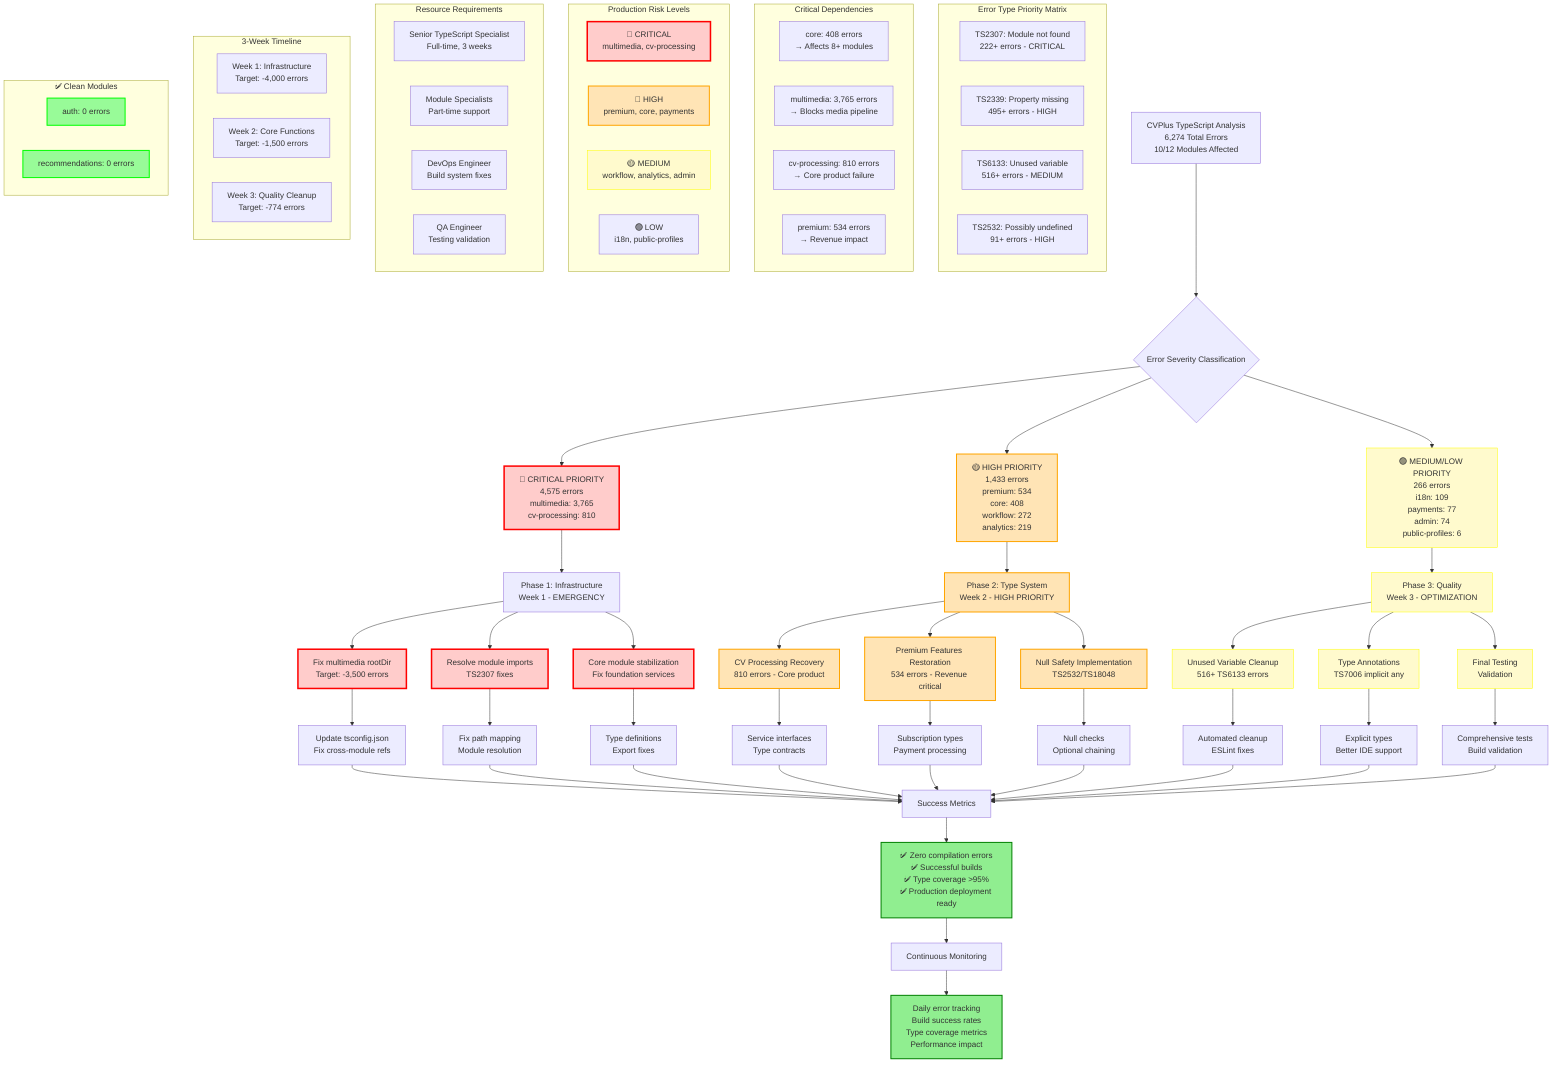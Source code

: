 %% CVPlus TypeScript Error Resolution Comprehensive Strategy
%% Author: Gil Klainert
%% Date: 2025-08-30

graph TD
    %% Current State Assessment
    A[CVPlus TypeScript Analysis<br/>6,274 Total Errors<br/>10/12 Modules Affected] --> B{Error Severity Classification}
    
    B --> C[🔴 CRITICAL PRIORITY<br/>4,575 errors<br/>multimedia: 3,765<br/>cv-processing: 810]
    B --> D[🟡 HIGH PRIORITY<br/>1,433 errors<br/>premium: 534<br/>core: 408<br/>workflow: 272<br/>analytics: 219]
    B --> E[🟢 MEDIUM/LOW PRIORITY<br/>266 errors<br/>i18n: 109<br/>payments: 77<br/>admin: 74<br/>public-profiles: 6]
    
    %% Phase 1: Infrastructure Stabilization
    C --> F[Phase 1: Infrastructure<br/>Week 1 - EMERGENCY]
    F --> G[Fix multimedia rootDir<br/>Target: -3,500 errors]
    F --> H[Resolve module imports<br/>TS2307 fixes]
    F --> I[Core module stabilization<br/>Fix foundation services]
    
    G --> G1[Update tsconfig.json<br/>Fix cross-module refs]
    H --> H1[Fix path mapping<br/>Module resolution]
    I --> I1[Type definitions<br/>Export fixes]
    
    %% Phase 2: Type System Recovery  
    D --> J[Phase 2: Type System<br/>Week 2 - HIGH PRIORITY]
    J --> K[CV Processing Recovery<br/>810 errors - Core product]
    J --> L[Premium Features Restoration<br/>534 errors - Revenue critical]
    J --> M[Null Safety Implementation<br/>TS2532/TS18048]
    
    K --> K1[Service interfaces<br/>Type contracts]
    L --> L1[Subscription types<br/>Payment processing]
    M --> M1[Null checks<br/>Optional chaining]
    
    %% Phase 3: Quality & Optimization
    E --> N[Phase 3: Quality<br/>Week 3 - OPTIMIZATION]
    N --> O[Unused Variable Cleanup<br/>516+ TS6133 errors]
    N --> P[Type Annotations<br/>TS7006 implicit any]
    N --> Q[Final Testing<br/>Validation]
    
    O --> O1[Automated cleanup<br/>ESLint fixes]
    P --> P1[Explicit types<br/>Better IDE support] 
    Q --> Q1[Comprehensive tests<br/>Build validation]
    
    %% Success Metrics
    G1 --> R[Success Metrics]
    H1 --> R
    I1 --> R
    K1 --> R
    L1 --> R
    M1 --> R
    O1 --> R
    P1 --> R
    Q1 --> R
    
    R --> S[✅ Zero compilation errors<br/>✅ Successful builds<br/>✅ Type coverage >95%<br/>✅ Production deployment ready]
    
    %% Error Type Priority Matrix
    subgraph ErrorMatrix[Error Type Priority Matrix]
        T[TS2307: Module not found<br/>222+ errors - CRITICAL]
        U[TS2339: Property missing<br/>495+ errors - HIGH]  
        V[TS6133: Unused variable<br/>516+ errors - MEDIUM]
        W[TS2532: Possibly undefined<br/>91+ errors - HIGH]
    end
    
    %% Module Dependencies
    subgraph ModuleDeps[Critical Dependencies]
        X[core: 408 errors<br/>→ Affects 8+ modules]
        Y[multimedia: 3,765 errors<br/>→ Blocks media pipeline]
        Z[cv-processing: 810 errors<br/>→ Core product failure]
        AA[premium: 534 errors<br/>→ Revenue impact]
    end
    
    %% Risk Assessment
    subgraph RiskLevels[Production Risk Levels]
        BB[🔴 CRITICAL<br/>multimedia, cv-processing]
        CC[🔴 HIGH<br/>premium, core, payments]
        DD[🟡 MEDIUM<br/>workflow, analytics, admin]
        EE[🟢 LOW<br/>i18n, public-profiles]
    end
    
    %% Team Allocation
    subgraph TeamResources[Resource Requirements]
        FF[Senior TypeScript Specialist<br/>Full-time, 3 weeks]
        GG[Module Specialists<br/>Part-time support]
        HH[DevOps Engineer<br/>Build system fixes]
        II[QA Engineer<br/>Testing validation]
    end
    
    %% Timeline Visualization  
    subgraph Timeline[3-Week Timeline]
        JJ[Week 1: Infrastructure<br/>Target: -4,000 errors]
        KK[Week 2: Core Functions<br/>Target: -1,500 errors]
        LL[Week 3: Quality Cleanup<br/>Target: -774 errors]
    end
    
    %% Monitoring Strategy
    S --> MM[Continuous Monitoring]
    MM --> NN[Daily error tracking<br/>Build success rates<br/>Type coverage metrics<br/>Performance impact]
    
    %% Clean Modules
    subgraph CleanModules[✅ Clean Modules]
        OO[auth: 0 errors]
        PP[recommendations: 0 errors]
    end
    
    %% Styling
    classDef critical fill:#ffcccb,stroke:#ff0000,stroke-width:3px
    classDef high fill:#ffe4b5,stroke:#ffa500,stroke-width:2px  
    classDef medium fill:#fffacd,stroke:#ffff00,stroke-width:1px
    classDef success fill:#90ee90,stroke:#008000,stroke-width:2px
    classDef clean fill:#98fb98,stroke:#00ff00,stroke-width:2px
    
    class C,G,H,I,BB critical
    class D,J,K,L,M,CC high
    class E,N,O,P,Q,DD medium
    class S,NN success
    class OO,PP clean